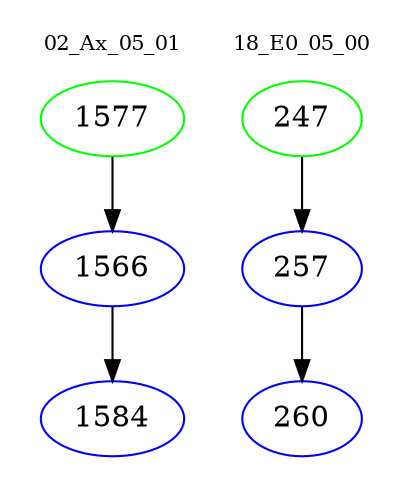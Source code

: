 digraph{
subgraph cluster_0 {
color = white
label = "02_Ax_05_01";
fontsize=10;
T0_1577 [label="1577", color="green"]
T0_1577 -> T0_1566 [color="black"]
T0_1566 [label="1566", color="blue"]
T0_1566 -> T0_1584 [color="black"]
T0_1584 [label="1584", color="blue"]
}
subgraph cluster_1 {
color = white
label = "18_E0_05_00";
fontsize=10;
T1_247 [label="247", color="green"]
T1_247 -> T1_257 [color="black"]
T1_257 [label="257", color="blue"]
T1_257 -> T1_260 [color="black"]
T1_260 [label="260", color="blue"]
}
}
